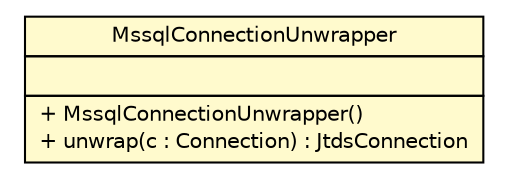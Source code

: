 #!/usr/local/bin/dot
#
# Class diagram 
# Generated by UMLGraph version R5_6-24-gf6e263 (http://www.umlgraph.org/)
#

digraph G {
	edge [fontname="Helvetica",fontsize=10,labelfontname="Helvetica",labelfontsize=10];
	node [fontname="Helvetica",fontsize=10,shape=plaintext];
	nodesep=0.25;
	ranksep=0.5;
	// nl.b3p.brmo.loader.jdbc.MssqlConnectionUnwrapper
	c1811 [label=<<table title="nl.b3p.brmo.loader.jdbc.MssqlConnectionUnwrapper" border="0" cellborder="1" cellspacing="0" cellpadding="2" port="p" bgcolor="lemonChiffon" href="./MssqlConnectionUnwrapper.html">
		<tr><td><table border="0" cellspacing="0" cellpadding="1">
<tr><td align="center" balign="center"> MssqlConnectionUnwrapper </td></tr>
		</table></td></tr>
		<tr><td><table border="0" cellspacing="0" cellpadding="1">
<tr><td align="left" balign="left">  </td></tr>
		</table></td></tr>
		<tr><td><table border="0" cellspacing="0" cellpadding="1">
<tr><td align="left" balign="left"> + MssqlConnectionUnwrapper() </td></tr>
<tr><td align="left" balign="left"> + unwrap(c : Connection) : JtdsConnection </td></tr>
		</table></td></tr>
		</table>>, URL="./MssqlConnectionUnwrapper.html", fontname="Helvetica", fontcolor="black", fontsize=10.0];
}

